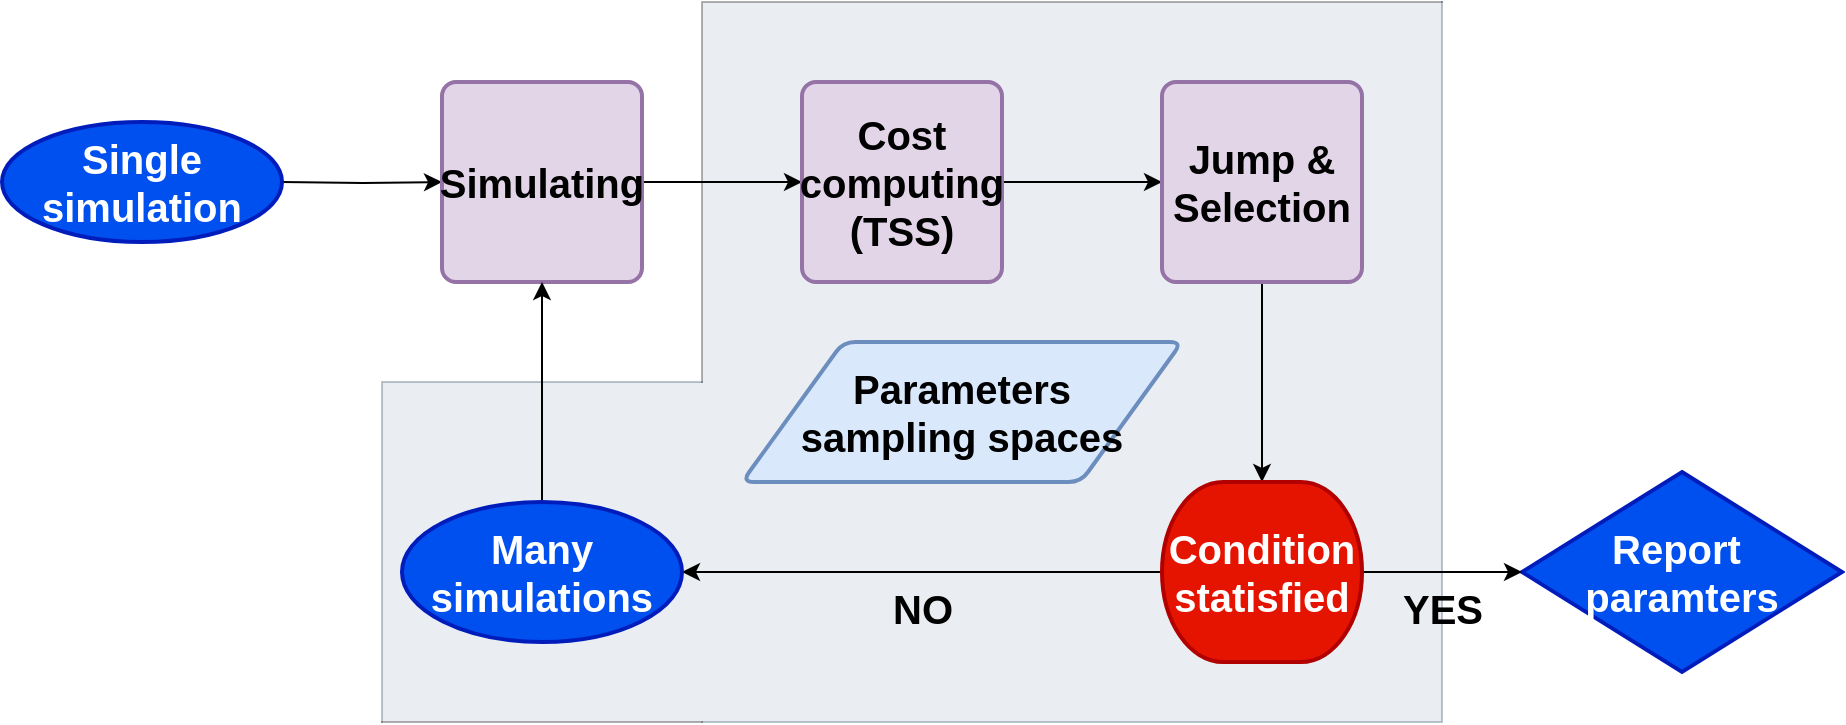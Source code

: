 <mxfile>
    <diagram id="LX4FeZGrsQoJyfGib0ob" name="Page-1">
        <mxGraphModel dx="1157" dy="790" grid="1" gridSize="10" guides="1" tooltips="1" connect="1" arrows="1" fold="1" page="1" pageScale="1" pageWidth="1100" pageHeight="850" math="0" shadow="0">
            <root>
                <mxCell id="0"/>
                <mxCell id="1" parent="0"/>
                <mxCell id="35" value="" style="shape=partialRectangle;whiteSpace=wrap;html=1;top=0;left=0;fillColor=#bac8d3;opacity=30;rounded=0;fontSize=20;strokeColor=#23445d;" parent="1" vertex="1">
                    <mxGeometry x="500" y="210" width="370" height="360" as="geometry"/>
                </mxCell>
                <mxCell id="32" value="" style="shape=partialRectangle;whiteSpace=wrap;html=1;bottom=0;right=0;fillColor=#bac8d3;rounded=0;fontSize=20;strokeColor=#23445d;opacity=30;" parent="1" vertex="1">
                    <mxGeometry x="340" y="400" width="160" height="170" as="geometry"/>
                </mxCell>
                <mxCell id="36" value="" style="shape=partialRectangle;whiteSpace=wrap;html=1;bottom=0;right=0;fillColor=none;opacity=30;" parent="1" vertex="1">
                    <mxGeometry x="500" y="210" width="370" height="190" as="geometry"/>
                </mxCell>
                <mxCell id="20" value="" style="edgeStyle=orthogonalEdgeStyle;rounded=0;orthogonalLoop=1;jettySize=auto;html=1;fontSize=20;" parent="1" target="5" edge="1">
                    <mxGeometry relative="1" as="geometry">
                        <mxPoint x="290" y="300" as="sourcePoint"/>
                    </mxGeometry>
                </mxCell>
                <mxCell id="3" value="&lt;b style=&quot;font-size: 20px;&quot;&gt;Report&amp;nbsp;&lt;br style=&quot;font-size: 20px;&quot;&gt;paramters&lt;/b&gt;" style="strokeWidth=2;html=1;shape=mxgraph.flowchart.decision;whiteSpace=wrap;fillColor=#0050ef;strokeColor=#001DBC;fontColor=#ffffff;fontSize=20;" parent="1" vertex="1">
                    <mxGeometry x="910" y="445" width="160" height="100" as="geometry"/>
                </mxCell>
                <mxCell id="4" value="&lt;b style=&quot;font-size: 20px&quot;&gt;&lt;font style=&quot;font-size: 20px&quot;&gt;Parameters&lt;br style=&quot;font-size: 20px&quot;&gt;sampling spaces&lt;br style=&quot;font-size: 20px&quot;&gt;&lt;/font&gt;&lt;/b&gt;" style="shape=parallelogram;html=1;strokeWidth=2;perimeter=parallelogramPerimeter;whiteSpace=wrap;rounded=1;arcSize=12;size=0.23;fillColor=#dae8fc;strokeColor=#6c8ebf;fontSize=20;align=center;" parent="1" vertex="1">
                    <mxGeometry x="520" y="380" width="220" height="70" as="geometry"/>
                </mxCell>
                <mxCell id="7" value="" style="edgeStyle=orthogonalEdgeStyle;rounded=0;orthogonalLoop=1;jettySize=auto;html=1;fontSize=20;" parent="1" source="5" target="6" edge="1">
                    <mxGeometry relative="1" as="geometry"/>
                </mxCell>
                <mxCell id="5" value="&lt;b style=&quot;font-size: 20px;&quot;&gt;Simulating&lt;/b&gt;" style="rounded=1;whiteSpace=wrap;html=1;absoluteArcSize=1;arcSize=14;strokeWidth=2;fillColor=#e1d5e7;strokeColor=#9673a6;fontSize=20;verticalAlign=middle;labelPosition=center;verticalLabelPosition=middle;align=center;" parent="1" vertex="1">
                    <mxGeometry x="370" y="250" width="100" height="100" as="geometry"/>
                </mxCell>
                <mxCell id="9" value="" style="edgeStyle=orthogonalEdgeStyle;rounded=0;orthogonalLoop=1;jettySize=auto;html=1;fontSize=20;" parent="1" source="6" target="8" edge="1">
                    <mxGeometry relative="1" as="geometry"/>
                </mxCell>
                <mxCell id="6" value="&lt;b style=&quot;font-size: 20px&quot;&gt;Cost computing (TSS)&lt;/b&gt;" style="rounded=1;whiteSpace=wrap;html=1;absoluteArcSize=1;arcSize=14;strokeWidth=2;fillColor=#e1d5e7;strokeColor=#9673a6;fontSize=20;verticalAlign=middle;labelPosition=center;verticalLabelPosition=middle;align=center;" parent="1" vertex="1">
                    <mxGeometry x="550" y="250" width="100" height="100" as="geometry"/>
                </mxCell>
                <mxCell id="21" style="edgeStyle=orthogonalEdgeStyle;rounded=0;orthogonalLoop=1;jettySize=auto;html=1;exitX=0.5;exitY=1;exitDx=0;exitDy=0;entryX=0.5;entryY=0;entryDx=0;entryDy=0;entryPerimeter=0;fontSize=20;" parent="1" source="8" target="15" edge="1">
                    <mxGeometry relative="1" as="geometry"/>
                </mxCell>
                <mxCell id="8" value="&lt;b style=&quot;font-size: 20px;&quot;&gt;Jump &amp;amp;&lt;br style=&quot;font-size: 20px;&quot;&gt;Selection&lt;br style=&quot;font-size: 20px;&quot;&gt;&lt;/b&gt;" style="rounded=1;whiteSpace=wrap;html=1;absoluteArcSize=1;arcSize=14;strokeWidth=2;fillColor=#e1d5e7;strokeColor=#9673a6;fontSize=20;verticalAlign=middle;labelPosition=center;verticalLabelPosition=middle;align=center;" parent="1" vertex="1">
                    <mxGeometry x="730" y="250" width="100" height="100" as="geometry"/>
                </mxCell>
                <mxCell id="11" value="&lt;b style=&quot;font-size: 20px;&quot;&gt;Single simulation&lt;/b&gt;" style="strokeWidth=2;html=1;shape=mxgraph.flowchart.start_1;whiteSpace=wrap;fontSize=20;fillColor=#0050ef;strokeColor=#001DBC;fontColor=#ffffff;" parent="1" vertex="1">
                    <mxGeometry x="150" y="270" width="140" height="60" as="geometry"/>
                </mxCell>
                <mxCell id="16" value="&lt;b style=&quot;font-size: 20px;&quot;&gt;YES&lt;/b&gt;" style="edgeStyle=orthogonalEdgeStyle;rounded=0;orthogonalLoop=1;jettySize=auto;html=1;fontSize=20;labelPosition=center;verticalLabelPosition=top;align=center;verticalAlign=top;labelBackgroundColor=none;" parent="1" source="15" target="3" edge="1">
                    <mxGeometry relative="1" as="geometry"/>
                </mxCell>
                <mxCell id="24" value="NO" style="edgeStyle=orthogonalEdgeStyle;rounded=0;orthogonalLoop=1;jettySize=auto;html=1;entryX=1;entryY=0.5;entryDx=0;entryDy=0;fontSize=20;labelPosition=center;verticalLabelPosition=bottom;align=center;verticalAlign=top;fontStyle=1;labelBackgroundColor=none;entryPerimeter=0;" parent="1" source="15" target="28" edge="1">
                    <mxGeometry relative="1" as="geometry"/>
                </mxCell>
                <mxCell id="15" value="&lt;b style=&quot;font-size: 20px;&quot;&gt;Condition statisfied&lt;/b&gt;" style="strokeWidth=2;html=1;shape=mxgraph.flowchart.terminator;whiteSpace=wrap;fontSize=20;fillColor=#e51400;strokeColor=#B20000;fontColor=#ffffff;" parent="1" vertex="1">
                    <mxGeometry x="730" y="450" width="100" height="90" as="geometry"/>
                </mxCell>
                <mxCell id="29" style="edgeStyle=orthogonalEdgeStyle;rounded=0;orthogonalLoop=1;jettySize=auto;html=1;labelBackgroundColor=none;fontSize=20;fontColor=#000000;" parent="1" source="28" target="5" edge="1">
                    <mxGeometry relative="1" as="geometry"/>
                </mxCell>
                <mxCell id="28" value="&lt;b style=&quot;font-size: 20px&quot;&gt;Many simulations&lt;/b&gt;" style="strokeWidth=2;html=1;shape=mxgraph.flowchart.start_1;whiteSpace=wrap;fontSize=20;fillColor=#0050ef;strokeColor=#001DBC;fontColor=#ffffff;" parent="1" vertex="1">
                    <mxGeometry x="350" y="460" width="140" height="70" as="geometry"/>
                </mxCell>
                <mxCell id="34" value="" style="shape=partialRectangle;whiteSpace=wrap;html=1;right=0;top=0;bottom=0;fillColor=none;routingCenterX=-0.5;rotation=-90;opacity=30;" parent="1" vertex="1">
                    <mxGeometry x="360" y="430" width="120" height="160" as="geometry"/>
                </mxCell>
            </root>
        </mxGraphModel>
    </diagram>
</mxfile>